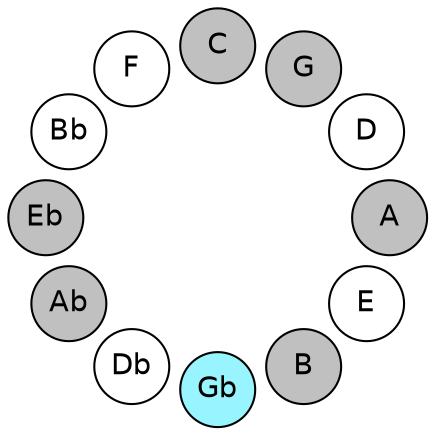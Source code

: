 
graph {

layout = circo;
mindist = .1

node [shape = circle, fontname = Helvetica, margin = 0, style = filled]
edge [style=invis]

subgraph 1 {
	E -- B -- Gb -- Db -- Ab -- Eb -- Bb -- F -- C -- G -- D -- A -- E
}

E [fillcolor = white];
B [fillcolor = gray];
Gb [fillcolor = cadetblue1];
Db [fillcolor = white];
Ab [fillcolor = gray];
Eb [fillcolor = gray];
Bb [fillcolor = white];
F [fillcolor = white];
C [fillcolor = gray];
G [fillcolor = gray];
D [fillcolor = white];
A [fillcolor = gray];
}
